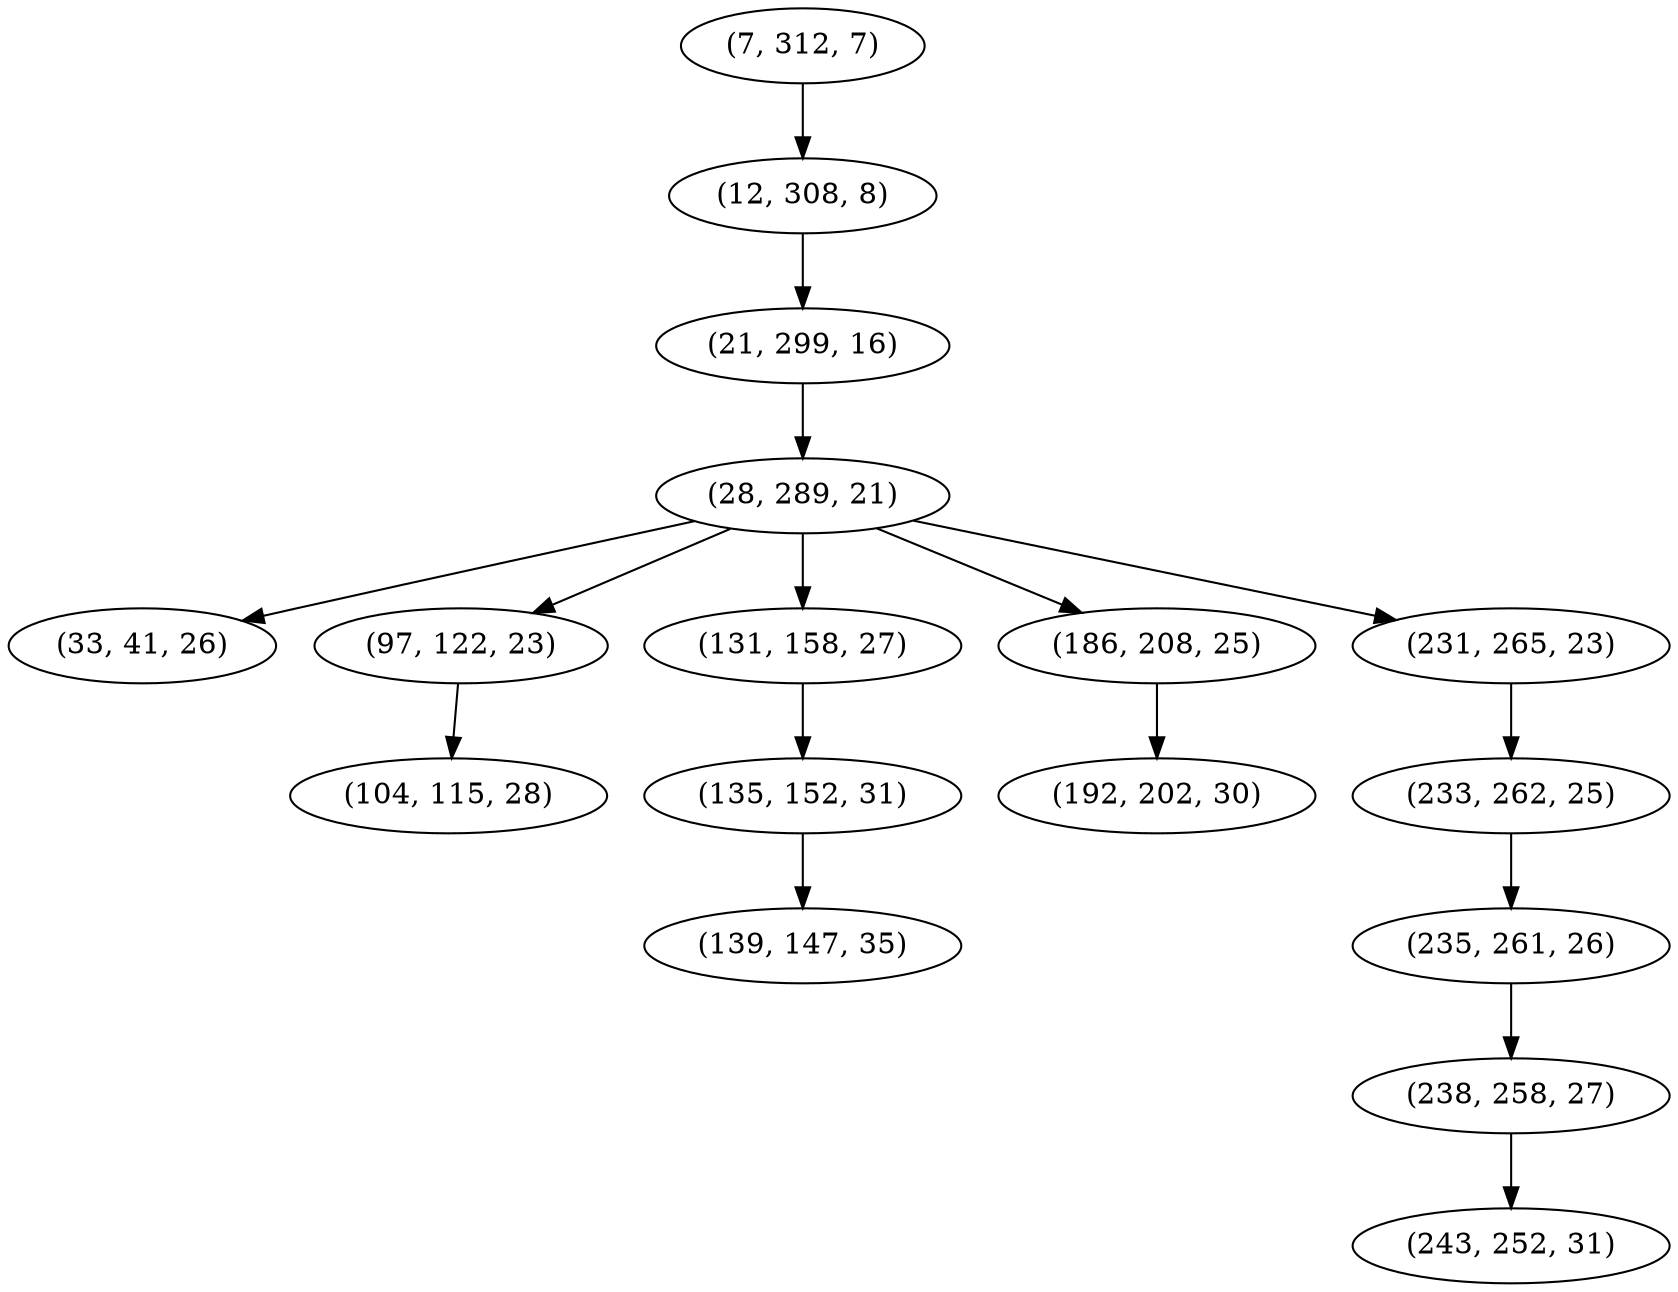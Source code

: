 digraph tree {
    "(7, 312, 7)";
    "(12, 308, 8)";
    "(21, 299, 16)";
    "(28, 289, 21)";
    "(33, 41, 26)";
    "(97, 122, 23)";
    "(104, 115, 28)";
    "(131, 158, 27)";
    "(135, 152, 31)";
    "(139, 147, 35)";
    "(186, 208, 25)";
    "(192, 202, 30)";
    "(231, 265, 23)";
    "(233, 262, 25)";
    "(235, 261, 26)";
    "(238, 258, 27)";
    "(243, 252, 31)";
    "(7, 312, 7)" -> "(12, 308, 8)";
    "(12, 308, 8)" -> "(21, 299, 16)";
    "(21, 299, 16)" -> "(28, 289, 21)";
    "(28, 289, 21)" -> "(33, 41, 26)";
    "(28, 289, 21)" -> "(97, 122, 23)";
    "(28, 289, 21)" -> "(131, 158, 27)";
    "(28, 289, 21)" -> "(186, 208, 25)";
    "(28, 289, 21)" -> "(231, 265, 23)";
    "(97, 122, 23)" -> "(104, 115, 28)";
    "(131, 158, 27)" -> "(135, 152, 31)";
    "(135, 152, 31)" -> "(139, 147, 35)";
    "(186, 208, 25)" -> "(192, 202, 30)";
    "(231, 265, 23)" -> "(233, 262, 25)";
    "(233, 262, 25)" -> "(235, 261, 26)";
    "(235, 261, 26)" -> "(238, 258, 27)";
    "(238, 258, 27)" -> "(243, 252, 31)";
}
